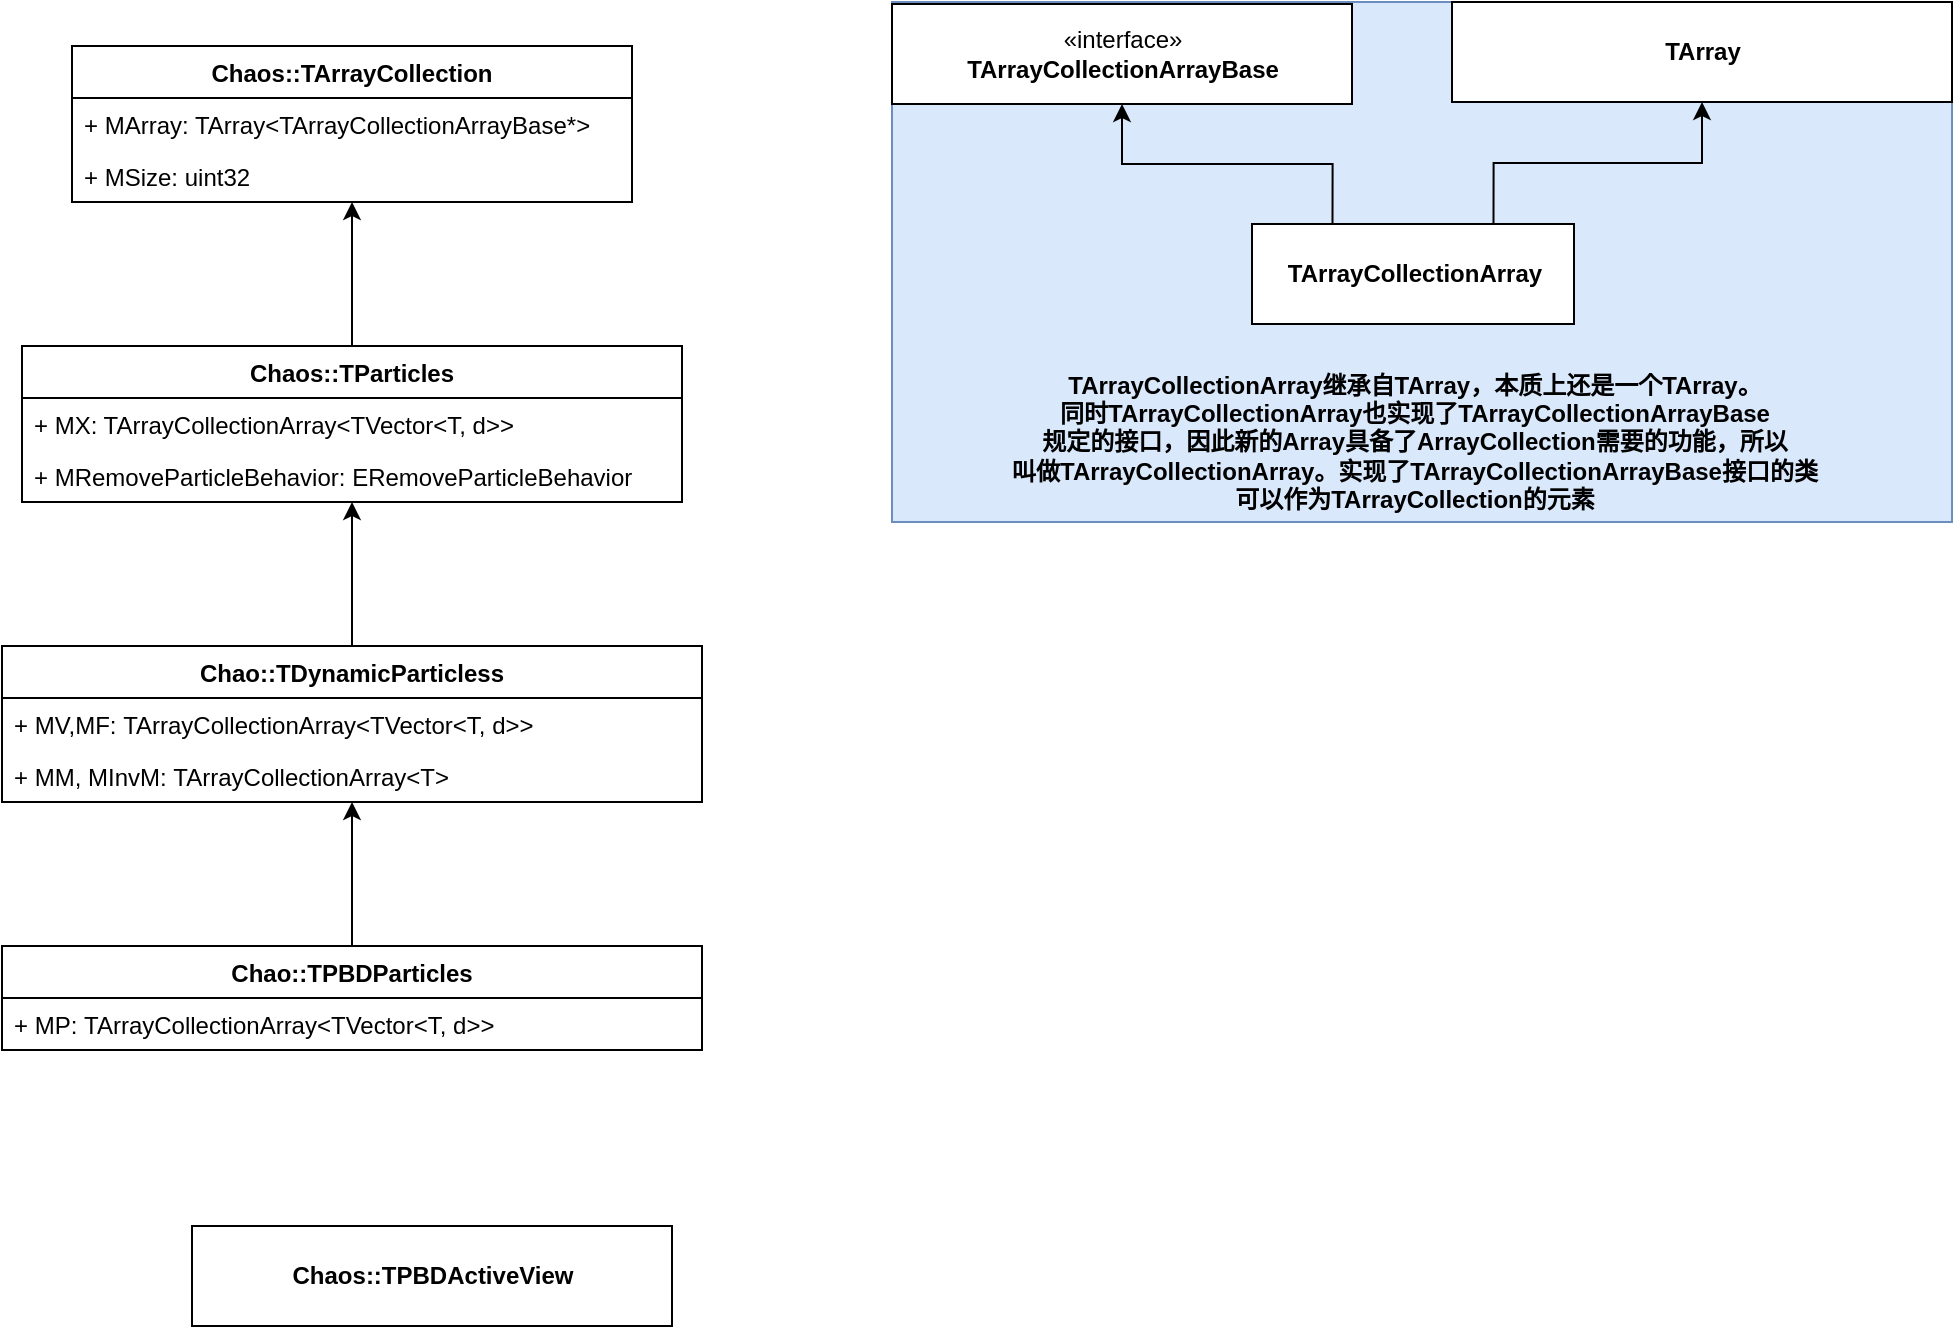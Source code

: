 <mxfile version="17.0.0" type="github">
  <diagram id="C5RBs43oDa-KdzZeNtuy" name="Page-1">
    <mxGraphModel dx="1468" dy="796" grid="1" gridSize="10" guides="1" tooltips="1" connect="1" arrows="1" fold="1" page="1" pageScale="1" pageWidth="827" pageHeight="1169" math="0" shadow="0">
      <root>
        <mxCell id="WIyWlLk6GJQsqaUBKTNV-0" />
        <mxCell id="WIyWlLk6GJQsqaUBKTNV-1" parent="WIyWlLk6GJQsqaUBKTNV-0" />
        <mxCell id="l6RxTvnX577dRbKCvcGJ-2" value="Chaos::TArrayCollection" style="swimlane;fontStyle=1;childLayout=stackLayout;horizontal=1;startSize=26;fillColor=none;horizontalStack=0;resizeParent=1;resizeParentMax=0;resizeLast=0;collapsible=1;marginBottom=0;" parent="WIyWlLk6GJQsqaUBKTNV-1" vertex="1">
          <mxGeometry x="50" y="150" width="280" height="78" as="geometry" />
        </mxCell>
        <mxCell id="l6RxTvnX577dRbKCvcGJ-3" value="+ MArray: TArray&lt;TArrayCollectionArrayBase*&gt; " style="text;strokeColor=none;fillColor=none;align=left;verticalAlign=top;spacingLeft=4;spacingRight=4;overflow=hidden;rotatable=0;points=[[0,0.5],[1,0.5]];portConstraint=eastwest;" parent="l6RxTvnX577dRbKCvcGJ-2" vertex="1">
          <mxGeometry y="26" width="280" height="26" as="geometry" />
        </mxCell>
        <mxCell id="l6RxTvnX577dRbKCvcGJ-4" value="+ MSize: uint32" style="text;strokeColor=none;fillColor=none;align=left;verticalAlign=top;spacingLeft=4;spacingRight=4;overflow=hidden;rotatable=0;points=[[0,0.5],[1,0.5]];portConstraint=eastwest;" parent="l6RxTvnX577dRbKCvcGJ-2" vertex="1">
          <mxGeometry y="52" width="280" height="26" as="geometry" />
        </mxCell>
        <mxCell id="l6RxTvnX577dRbKCvcGJ-10" style="edgeStyle=orthogonalEdgeStyle;rounded=0;orthogonalLoop=1;jettySize=auto;html=1;exitX=0.5;exitY=0;exitDx=0;exitDy=0;" parent="WIyWlLk6GJQsqaUBKTNV-1" source="l6RxTvnX577dRbKCvcGJ-7" target="l6RxTvnX577dRbKCvcGJ-2" edge="1">
          <mxGeometry relative="1" as="geometry" />
        </mxCell>
        <mxCell id="l6RxTvnX577dRbKCvcGJ-7" value="Chaos::TParticles" style="swimlane;fontStyle=1;childLayout=stackLayout;horizontal=1;startSize=26;fillColor=none;horizontalStack=0;resizeParent=1;resizeParentMax=0;resizeLast=0;collapsible=1;marginBottom=0;" parent="WIyWlLk6GJQsqaUBKTNV-1" vertex="1">
          <mxGeometry x="25" y="300" width="330" height="78" as="geometry">
            <mxRectangle x="25" y="300" width="130" height="26" as="alternateBounds" />
          </mxGeometry>
        </mxCell>
        <mxCell id="l6RxTvnX577dRbKCvcGJ-8" value="+ MX: TArrayCollectionArray&lt;TVector&lt;T, d&gt;&gt; " style="text;strokeColor=none;fillColor=none;align=left;verticalAlign=top;spacingLeft=4;spacingRight=4;overflow=hidden;rotatable=0;points=[[0,0.5],[1,0.5]];portConstraint=eastwest;" parent="l6RxTvnX577dRbKCvcGJ-7" vertex="1">
          <mxGeometry y="26" width="330" height="26" as="geometry" />
        </mxCell>
        <mxCell id="l6RxTvnX577dRbKCvcGJ-9" value="+ MRemoveParticleBehavior: ERemoveParticleBehavior " style="text;strokeColor=none;fillColor=none;align=left;verticalAlign=top;spacingLeft=4;spacingRight=4;overflow=hidden;rotatable=0;points=[[0,0.5],[1,0.5]];portConstraint=eastwest;" parent="l6RxTvnX577dRbKCvcGJ-7" vertex="1">
          <mxGeometry y="52" width="330" height="26" as="geometry" />
        </mxCell>
        <mxCell id="l6RxTvnX577dRbKCvcGJ-18" style="edgeStyle=orthogonalEdgeStyle;rounded=0;orthogonalLoop=1;jettySize=auto;html=1;exitX=0.5;exitY=0;exitDx=0;exitDy=0;" parent="WIyWlLk6GJQsqaUBKTNV-1" source="l6RxTvnX577dRbKCvcGJ-14" target="l6RxTvnX577dRbKCvcGJ-7" edge="1">
          <mxGeometry relative="1" as="geometry" />
        </mxCell>
        <mxCell id="l6RxTvnX577dRbKCvcGJ-14" value="Chao::TDynamicParticless" style="swimlane;fontStyle=1;align=center;verticalAlign=top;childLayout=stackLayout;horizontal=1;startSize=26;horizontalStack=0;resizeParent=1;resizeParentMax=0;resizeLast=0;collapsible=1;marginBottom=0;" parent="WIyWlLk6GJQsqaUBKTNV-1" vertex="1">
          <mxGeometry x="15" y="450" width="350" height="78" as="geometry" />
        </mxCell>
        <mxCell id="l6RxTvnX577dRbKCvcGJ-15" value="+ MV,MF: TArrayCollectionArray&lt;TVector&lt;T, d&gt;&gt;" style="text;strokeColor=none;fillColor=none;align=left;verticalAlign=top;spacingLeft=4;spacingRight=4;overflow=hidden;rotatable=0;points=[[0,0.5],[1,0.5]];portConstraint=eastwest;" parent="l6RxTvnX577dRbKCvcGJ-14" vertex="1">
          <mxGeometry y="26" width="350" height="26" as="geometry" />
        </mxCell>
        <mxCell id="l6RxTvnX577dRbKCvcGJ-17" value="+ MM, MInvM: TArrayCollectionArray&lt;T&gt;" style="text;strokeColor=none;fillColor=none;align=left;verticalAlign=top;spacingLeft=4;spacingRight=4;overflow=hidden;rotatable=0;points=[[0,0.5],[1,0.5]];portConstraint=eastwest;" parent="l6RxTvnX577dRbKCvcGJ-14" vertex="1">
          <mxGeometry y="52" width="350" height="26" as="geometry" />
        </mxCell>
        <mxCell id="l6RxTvnX577dRbKCvcGJ-22" style="edgeStyle=orthogonalEdgeStyle;rounded=0;orthogonalLoop=1;jettySize=auto;html=1;exitX=0.5;exitY=0;exitDx=0;exitDy=0;" parent="WIyWlLk6GJQsqaUBKTNV-1" source="l6RxTvnX577dRbKCvcGJ-19" target="l6RxTvnX577dRbKCvcGJ-14" edge="1">
          <mxGeometry relative="1" as="geometry" />
        </mxCell>
        <mxCell id="l6RxTvnX577dRbKCvcGJ-19" value="Chao::TPBDParticles" style="swimlane;fontStyle=1;align=center;verticalAlign=top;childLayout=stackLayout;horizontal=1;startSize=26;horizontalStack=0;resizeParent=1;resizeParentMax=0;resizeLast=0;collapsible=1;marginBottom=0;" parent="WIyWlLk6GJQsqaUBKTNV-1" vertex="1">
          <mxGeometry x="15" y="600" width="350" height="52" as="geometry" />
        </mxCell>
        <mxCell id="l6RxTvnX577dRbKCvcGJ-20" value="+ MP: TArrayCollectionArray&lt;TVector&lt;T, d&gt;&gt;" style="text;strokeColor=none;fillColor=none;align=left;verticalAlign=top;spacingLeft=4;spacingRight=4;overflow=hidden;rotatable=0;points=[[0,0.5],[1,0.5]];portConstraint=eastwest;" parent="l6RxTvnX577dRbKCvcGJ-19" vertex="1">
          <mxGeometry y="26" width="350" height="26" as="geometry" />
        </mxCell>
        <mxCell id="l6RxTvnX577dRbKCvcGJ-24" value="&lt;b&gt;Chaos::TPBDActiveView&lt;/b&gt;" style="html=1;" parent="WIyWlLk6GJQsqaUBKTNV-1" vertex="1">
          <mxGeometry x="110" y="740" width="240" height="50" as="geometry" />
        </mxCell>
        <mxCell id="l6RxTvnX577dRbKCvcGJ-31" value="" style="group;fillColor=#dae8fc;strokeColor=#6c8ebf;" parent="WIyWlLk6GJQsqaUBKTNV-1" vertex="1" connectable="0">
          <mxGeometry x="460" y="128" width="530" height="260" as="geometry" />
        </mxCell>
        <mxCell id="l6RxTvnX577dRbKCvcGJ-1" value="«interface»&lt;br&gt;&lt;b&gt;TArrayCollectionArrayBase&lt;/b&gt;" style="html=1;" parent="l6RxTvnX577dRbKCvcGJ-31" vertex="1">
          <mxGeometry y="1" width="230" height="50" as="geometry" />
        </mxCell>
        <mxCell id="l6RxTvnX577dRbKCvcGJ-25" value="TArray" style="html=1;fontStyle=1" parent="l6RxTvnX577dRbKCvcGJ-31" vertex="1">
          <mxGeometry x="280" width="250" height="50" as="geometry" />
        </mxCell>
        <mxCell id="l6RxTvnX577dRbKCvcGJ-27" style="edgeStyle=orthogonalEdgeStyle;rounded=0;orthogonalLoop=1;jettySize=auto;html=1;exitX=0.25;exitY=0;exitDx=0;exitDy=0;entryX=0.5;entryY=1;entryDx=0;entryDy=0;" parent="l6RxTvnX577dRbKCvcGJ-31" source="l6RxTvnX577dRbKCvcGJ-26" target="l6RxTvnX577dRbKCvcGJ-1" edge="1">
          <mxGeometry relative="1" as="geometry" />
        </mxCell>
        <mxCell id="l6RxTvnX577dRbKCvcGJ-29" style="edgeStyle=orthogonalEdgeStyle;rounded=0;orthogonalLoop=1;jettySize=auto;html=1;exitX=0.75;exitY=0;exitDx=0;exitDy=0;entryX=0.5;entryY=1;entryDx=0;entryDy=0;" parent="l6RxTvnX577dRbKCvcGJ-31" source="l6RxTvnX577dRbKCvcGJ-26" target="l6RxTvnX577dRbKCvcGJ-25" edge="1">
          <mxGeometry relative="1" as="geometry" />
        </mxCell>
        <mxCell id="l6RxTvnX577dRbKCvcGJ-26" value="TArrayCollectionArray" style="html=1;fontStyle=1" parent="l6RxTvnX577dRbKCvcGJ-31" vertex="1">
          <mxGeometry x="180" y="111" width="161" height="50" as="geometry" />
        </mxCell>
        <mxCell id="l6RxTvnX577dRbKCvcGJ-30" value="&lt;b&gt;TArrayCollectionArray继承自TArray，本质上还是一个TArray。&lt;br&gt;同时TArrayCollectionArray也实现了TArrayCollectionArrayBase&lt;br&gt;规定的接口，因此新的Array具备了ArrayCollection需要的功能，所以&lt;br&gt;叫做TArrayCollectionArray。实现了TArrayCollectionArrayBase接口的类&lt;br&gt;可以作为TArrayCollection的元素&lt;br&gt;&lt;/b&gt;" style="text;html=1;align=center;verticalAlign=middle;resizable=0;points=[];autosize=1;strokeColor=none;fillColor=none;" parent="l6RxTvnX577dRbKCvcGJ-31" vertex="1">
          <mxGeometry x="50.5" y="180" width="420" height="80" as="geometry" />
        </mxCell>
      </root>
    </mxGraphModel>
  </diagram>
</mxfile>
